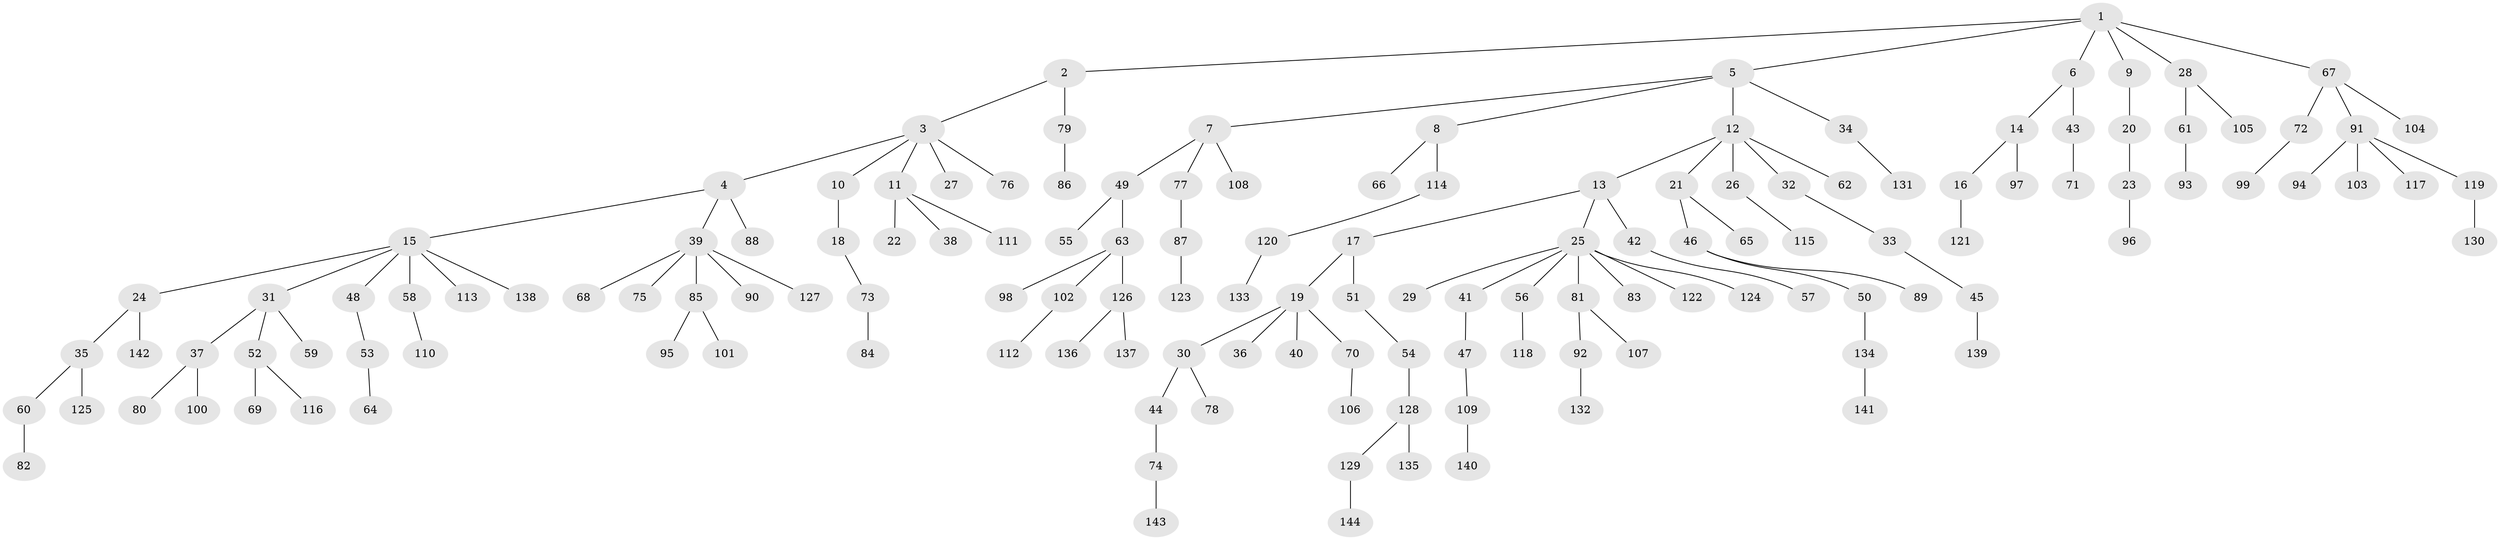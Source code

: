 // coarse degree distribution, {6: 0.02, 3: 0.12, 5: 0.04, 9: 0.01, 4: 0.04, 2: 0.16, 1: 0.59, 7: 0.02}
// Generated by graph-tools (version 1.1) at 2025/52/02/27/25 19:52:12]
// undirected, 144 vertices, 143 edges
graph export_dot {
graph [start="1"]
  node [color=gray90,style=filled];
  1;
  2;
  3;
  4;
  5;
  6;
  7;
  8;
  9;
  10;
  11;
  12;
  13;
  14;
  15;
  16;
  17;
  18;
  19;
  20;
  21;
  22;
  23;
  24;
  25;
  26;
  27;
  28;
  29;
  30;
  31;
  32;
  33;
  34;
  35;
  36;
  37;
  38;
  39;
  40;
  41;
  42;
  43;
  44;
  45;
  46;
  47;
  48;
  49;
  50;
  51;
  52;
  53;
  54;
  55;
  56;
  57;
  58;
  59;
  60;
  61;
  62;
  63;
  64;
  65;
  66;
  67;
  68;
  69;
  70;
  71;
  72;
  73;
  74;
  75;
  76;
  77;
  78;
  79;
  80;
  81;
  82;
  83;
  84;
  85;
  86;
  87;
  88;
  89;
  90;
  91;
  92;
  93;
  94;
  95;
  96;
  97;
  98;
  99;
  100;
  101;
  102;
  103;
  104;
  105;
  106;
  107;
  108;
  109;
  110;
  111;
  112;
  113;
  114;
  115;
  116;
  117;
  118;
  119;
  120;
  121;
  122;
  123;
  124;
  125;
  126;
  127;
  128;
  129;
  130;
  131;
  132;
  133;
  134;
  135;
  136;
  137;
  138;
  139;
  140;
  141;
  142;
  143;
  144;
  1 -- 2;
  1 -- 5;
  1 -- 6;
  1 -- 9;
  1 -- 28;
  1 -- 67;
  2 -- 3;
  2 -- 79;
  3 -- 4;
  3 -- 10;
  3 -- 11;
  3 -- 27;
  3 -- 76;
  4 -- 15;
  4 -- 39;
  4 -- 88;
  5 -- 7;
  5 -- 8;
  5 -- 12;
  5 -- 34;
  6 -- 14;
  6 -- 43;
  7 -- 49;
  7 -- 77;
  7 -- 108;
  8 -- 66;
  8 -- 114;
  9 -- 20;
  10 -- 18;
  11 -- 22;
  11 -- 38;
  11 -- 111;
  12 -- 13;
  12 -- 21;
  12 -- 26;
  12 -- 32;
  12 -- 62;
  13 -- 17;
  13 -- 25;
  13 -- 42;
  14 -- 16;
  14 -- 97;
  15 -- 24;
  15 -- 31;
  15 -- 48;
  15 -- 58;
  15 -- 113;
  15 -- 138;
  16 -- 121;
  17 -- 19;
  17 -- 51;
  18 -- 73;
  19 -- 30;
  19 -- 36;
  19 -- 40;
  19 -- 70;
  20 -- 23;
  21 -- 46;
  21 -- 65;
  23 -- 96;
  24 -- 35;
  24 -- 142;
  25 -- 29;
  25 -- 41;
  25 -- 56;
  25 -- 81;
  25 -- 83;
  25 -- 122;
  25 -- 124;
  26 -- 115;
  28 -- 61;
  28 -- 105;
  30 -- 44;
  30 -- 78;
  31 -- 37;
  31 -- 52;
  31 -- 59;
  32 -- 33;
  33 -- 45;
  34 -- 131;
  35 -- 60;
  35 -- 125;
  37 -- 80;
  37 -- 100;
  39 -- 68;
  39 -- 75;
  39 -- 85;
  39 -- 90;
  39 -- 127;
  41 -- 47;
  42 -- 57;
  43 -- 71;
  44 -- 74;
  45 -- 139;
  46 -- 50;
  46 -- 89;
  47 -- 109;
  48 -- 53;
  49 -- 55;
  49 -- 63;
  50 -- 134;
  51 -- 54;
  52 -- 69;
  52 -- 116;
  53 -- 64;
  54 -- 128;
  56 -- 118;
  58 -- 110;
  60 -- 82;
  61 -- 93;
  63 -- 98;
  63 -- 102;
  63 -- 126;
  67 -- 72;
  67 -- 91;
  67 -- 104;
  70 -- 106;
  72 -- 99;
  73 -- 84;
  74 -- 143;
  77 -- 87;
  79 -- 86;
  81 -- 92;
  81 -- 107;
  85 -- 95;
  85 -- 101;
  87 -- 123;
  91 -- 94;
  91 -- 103;
  91 -- 117;
  91 -- 119;
  92 -- 132;
  102 -- 112;
  109 -- 140;
  114 -- 120;
  119 -- 130;
  120 -- 133;
  126 -- 136;
  126 -- 137;
  128 -- 129;
  128 -- 135;
  129 -- 144;
  134 -- 141;
}
